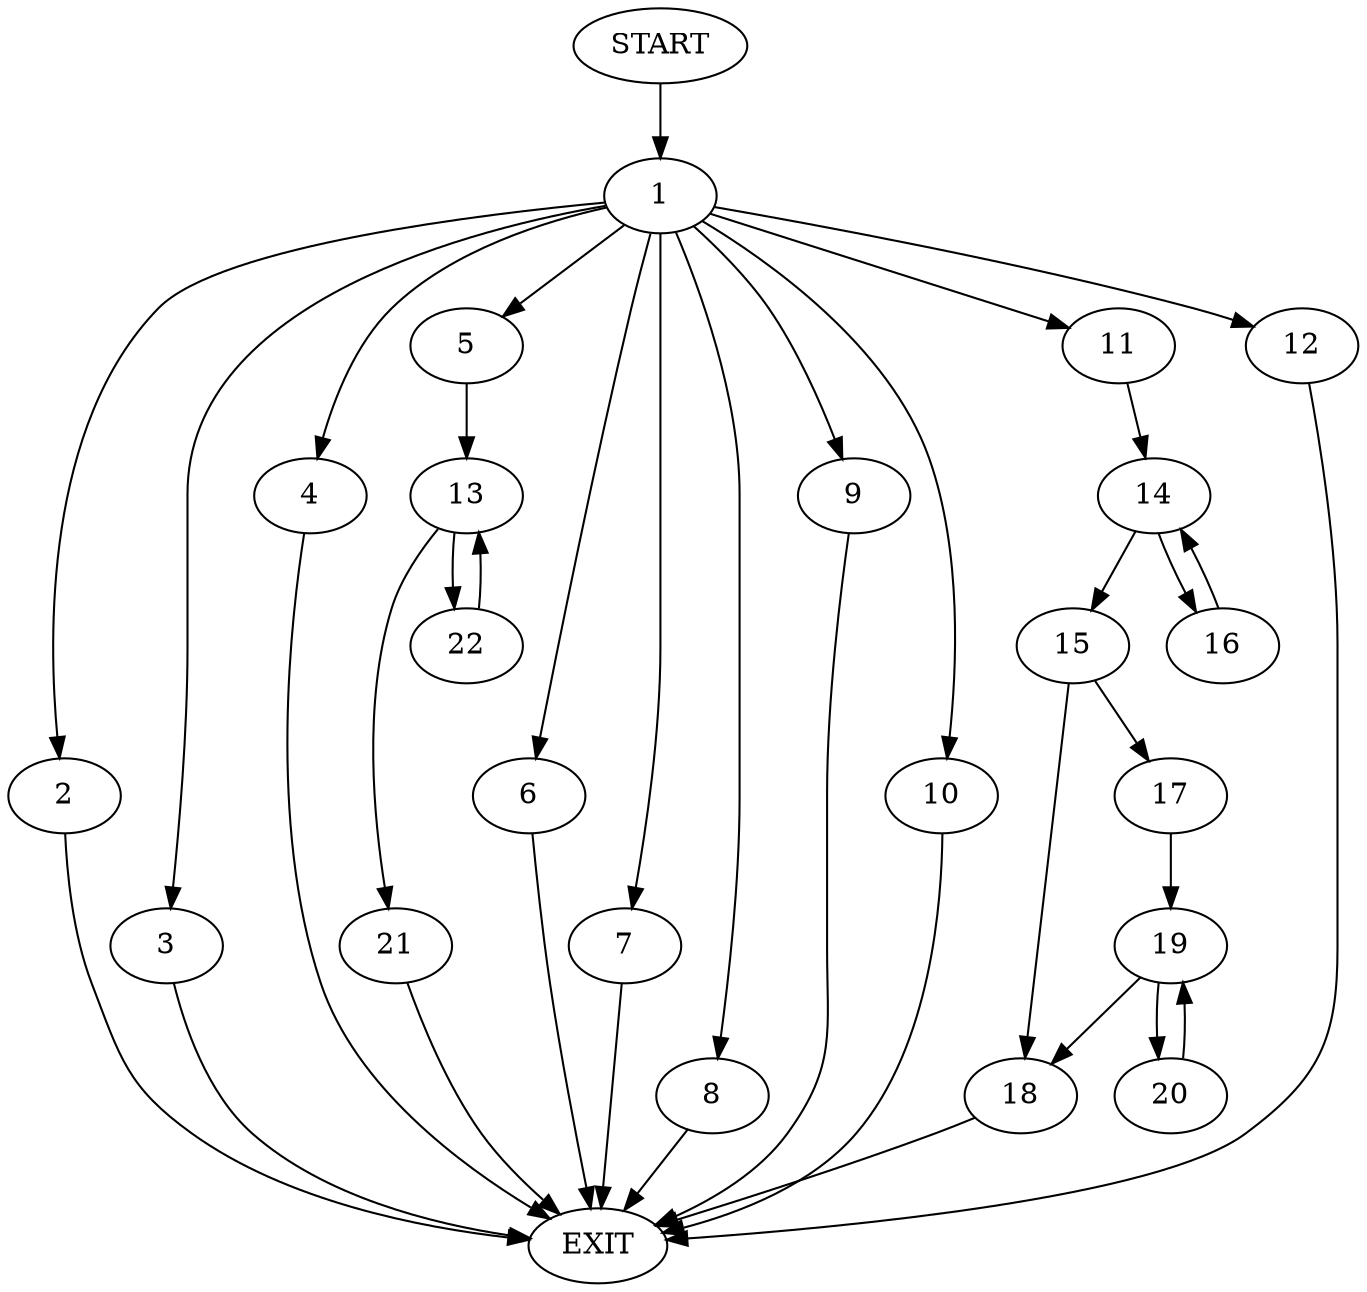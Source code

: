 digraph {
0 [label="START"]
23 [label="EXIT"]
0 -> 1
1 -> 2
1 -> 3
1 -> 4
1 -> 5
1 -> 6
1 -> 7
1 -> 8
1 -> 9
1 -> 10
1 -> 11
1 -> 12
9 -> 23
4 -> 23
5 -> 13
12 -> 23
7 -> 23
6 -> 23
8 -> 23
3 -> 23
10 -> 23
2 -> 23
11 -> 14
14 -> 15
14 -> 16
16 -> 14
15 -> 17
15 -> 18
17 -> 19
18 -> 23
19 -> 18
19 -> 20
20 -> 19
13 -> 21
13 -> 22
22 -> 13
21 -> 23
}
